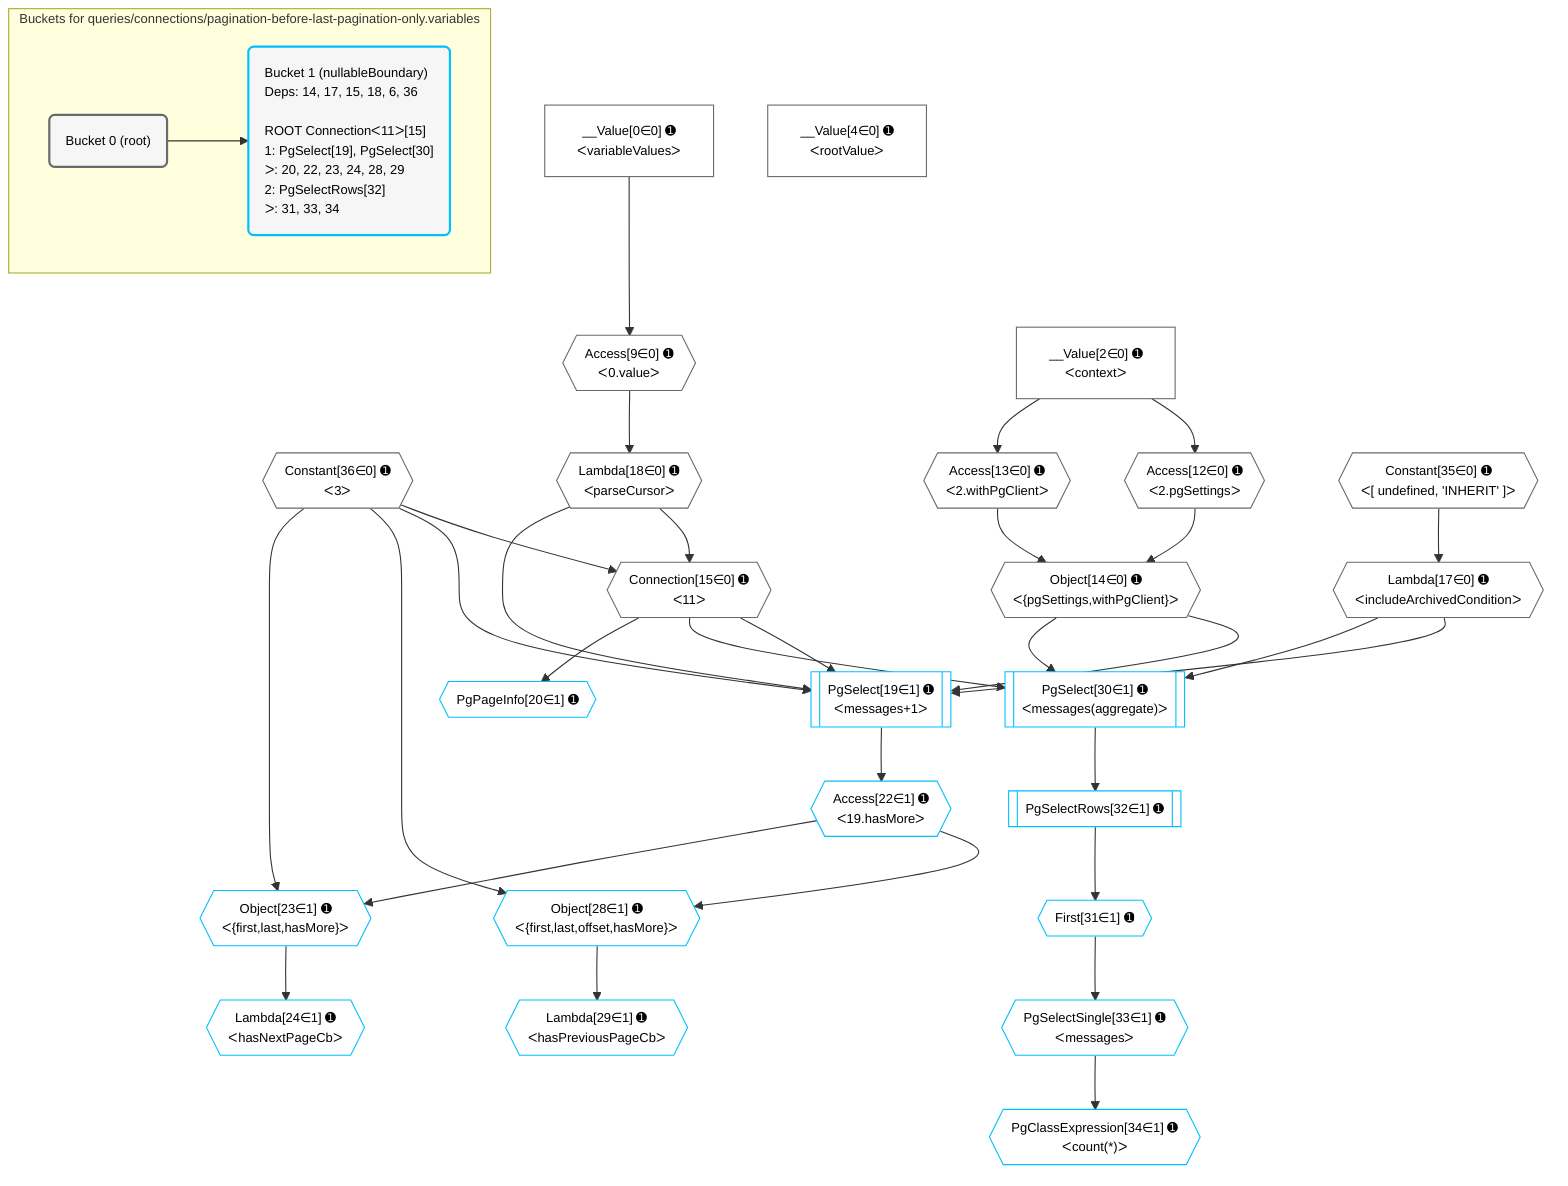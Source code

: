 %%{init: {'themeVariables': { 'fontSize': '12px'}}}%%
graph TD
    classDef path fill:#eee,stroke:#000,color:#000
    classDef plan fill:#fff,stroke-width:1px,color:#000
    classDef itemplan fill:#fff,stroke-width:2px,color:#000
    classDef unbatchedplan fill:#dff,stroke-width:1px,color:#000
    classDef sideeffectplan fill:#fcc,stroke-width:2px,color:#000
    classDef bucket fill:#f6f6f6,color:#000,stroke-width:2px,text-align:left


    %% plan dependencies
    Connection15{{"Connection[15∈0] ➊<br />ᐸ11ᐳ"}}:::plan
    Constant36{{"Constant[36∈0] ➊<br />ᐸ3ᐳ"}}:::plan
    Lambda18{{"Lambda[18∈0] ➊<br />ᐸparseCursorᐳ"}}:::plan
    Constant36 & Lambda18 --> Connection15
    Object14{{"Object[14∈0] ➊<br />ᐸ{pgSettings,withPgClient}ᐳ"}}:::plan
    Access12{{"Access[12∈0] ➊<br />ᐸ2.pgSettingsᐳ"}}:::plan
    Access13{{"Access[13∈0] ➊<br />ᐸ2.withPgClientᐳ"}}:::plan
    Access12 & Access13 --> Object14
    Access9{{"Access[9∈0] ➊<br />ᐸ0.valueᐳ"}}:::plan
    __Value0["__Value[0∈0] ➊<br />ᐸvariableValuesᐳ"]:::plan
    __Value0 --> Access9
    __Value2["__Value[2∈0] ➊<br />ᐸcontextᐳ"]:::plan
    __Value2 --> Access12
    __Value2 --> Access13
    Lambda17{{"Lambda[17∈0] ➊<br />ᐸincludeArchivedConditionᐳ"}}:::plan
    Constant35{{"Constant[35∈0] ➊<br />ᐸ[ undefined, 'INHERIT' ]ᐳ"}}:::plan
    Constant35 --> Lambda17
    Access9 --> Lambda18
    __Value4["__Value[4∈0] ➊<br />ᐸrootValueᐳ"]:::plan
    PgSelect19[["PgSelect[19∈1] ➊<br />ᐸmessages+1ᐳ"]]:::plan
    Object14 & Lambda17 & Connection15 & Lambda18 & Constant36 --> PgSelect19
    Object28{{"Object[28∈1] ➊<br />ᐸ{first,last,offset,hasMore}ᐳ"}}:::plan
    Access22{{"Access[22∈1] ➊<br />ᐸ19.hasMoreᐳ"}}:::plan
    Constant36 & Access22 --> Object28
    Object23{{"Object[23∈1] ➊<br />ᐸ{first,last,hasMore}ᐳ"}}:::plan
    Constant36 & Access22 --> Object23
    PgSelect30[["PgSelect[30∈1] ➊<br />ᐸmessages(aggregate)ᐳ"]]:::plan
    Object14 & Lambda17 & Connection15 --> PgSelect30
    PgPageInfo20{{"PgPageInfo[20∈1] ➊"}}:::plan
    Connection15 --> PgPageInfo20
    PgSelect19 --> Access22
    Lambda24{{"Lambda[24∈1] ➊<br />ᐸhasNextPageCbᐳ"}}:::plan
    Object23 --> Lambda24
    Lambda29{{"Lambda[29∈1] ➊<br />ᐸhasPreviousPageCbᐳ"}}:::plan
    Object28 --> Lambda29
    First31{{"First[31∈1] ➊"}}:::plan
    PgSelectRows32[["PgSelectRows[32∈1] ➊"]]:::plan
    PgSelectRows32 --> First31
    PgSelect30 --> PgSelectRows32
    PgSelectSingle33{{"PgSelectSingle[33∈1] ➊<br />ᐸmessagesᐳ"}}:::plan
    First31 --> PgSelectSingle33
    PgClassExpression34{{"PgClassExpression[34∈1] ➊<br />ᐸcount(*)ᐳ"}}:::plan
    PgSelectSingle33 --> PgClassExpression34

    %% define steps

    subgraph "Buckets for queries/connections/pagination-before-last-pagination-only.variables"
    Bucket0("Bucket 0 (root)"):::bucket
    classDef bucket0 stroke:#696969
    class Bucket0,__Value0,__Value2,__Value4,Access9,Access12,Access13,Object14,Connection15,Lambda17,Lambda18,Constant35,Constant36 bucket0
    Bucket1("Bucket 1 (nullableBoundary)<br />Deps: 14, 17, 15, 18, 6, 36<br /><br />ROOT Connectionᐸ11ᐳ[15]<br />1: PgSelect[19], PgSelect[30]<br />ᐳ: 20, 22, 23, 24, 28, 29<br />2: PgSelectRows[32]<br />ᐳ: 31, 33, 34"):::bucket
    classDef bucket1 stroke:#00bfff
    class Bucket1,PgSelect19,PgPageInfo20,Access22,Object23,Lambda24,Object28,Lambda29,PgSelect30,First31,PgSelectRows32,PgSelectSingle33,PgClassExpression34 bucket1
    Bucket0 --> Bucket1
    end
